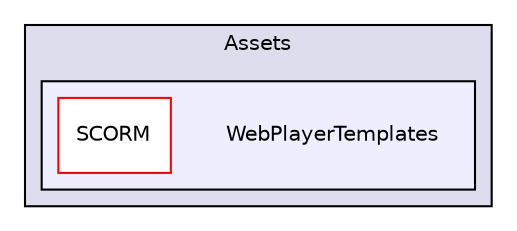 digraph "/Users/rstals0/Unity Projects/SCORMTestApplication/Assets/WebPlayerTemplates" {
  compound=true
  node [ fontsize="10", fontname="Helvetica"];
  edge [ labelfontsize="10", labelfontname="Helvetica"];
  subgraph clusterdir_282666c4a01741616f0b7673dd5af272 {
    graph [ bgcolor="#ddddee", pencolor="black", label="Assets" fontname="Helvetica", fontsize="10", URL="dir_282666c4a01741616f0b7673dd5af272.html"]
  subgraph clusterdir_933dab9e5c2ba2be3118b367e13bec78 {
    graph [ bgcolor="#eeeeff", pencolor="black", label="" URL="dir_933dab9e5c2ba2be3118b367e13bec78.html"];
    dir_933dab9e5c2ba2be3118b367e13bec78 [shape=plaintext label="WebPlayerTemplates"];
    dir_a757f32199bd8f03ec26b1d0c59f3f9a [shape=box label="SCORM" color="red" fillcolor="white" style="filled" URL="dir_a757f32199bd8f03ec26b1d0c59f3f9a.html"];
  }
  }
}
